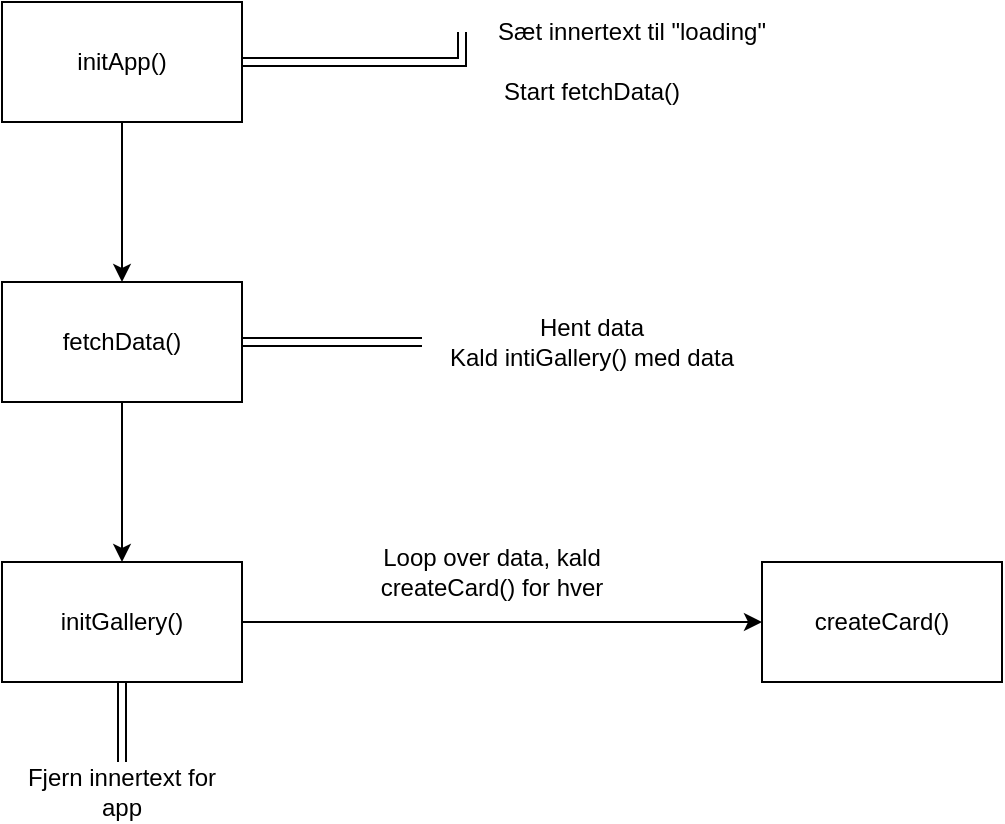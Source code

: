 <mxfile version="20.8.20" type="github">
  <diagram name="Side-1" id="KQx09Oyef7MA_3JhboBp">
    <mxGraphModel dx="1195" dy="587" grid="1" gridSize="10" guides="1" tooltips="1" connect="1" arrows="1" fold="1" page="1" pageScale="1" pageWidth="827" pageHeight="1169" math="0" shadow="0">
      <root>
        <mxCell id="0" />
        <mxCell id="1" parent="0" />
        <mxCell id="5iTLowayFXJTwSd60uX2-2" value="" style="edgeStyle=orthogonalEdgeStyle;rounded=0;orthogonalLoop=1;jettySize=auto;html=1;" edge="1" parent="1" source="TZalHIVMR8zHcpK0or4T-4" target="5iTLowayFXJTwSd60uX2-1">
          <mxGeometry relative="1" as="geometry" />
        </mxCell>
        <mxCell id="TZalHIVMR8zHcpK0or4T-4" value="initApp()" style="rounded=0;whiteSpace=wrap;html=1;glass=0;shadow=0;" parent="1" vertex="1">
          <mxGeometry x="120" y="50" width="120" height="60" as="geometry" />
        </mxCell>
        <mxCell id="5iTLowayFXJTwSd60uX2-9" value="" style="edgeStyle=orthogonalEdgeStyle;rounded=0;orthogonalLoop=1;jettySize=auto;html=1;" edge="1" parent="1" source="5iTLowayFXJTwSd60uX2-1" target="5iTLowayFXJTwSd60uX2-8">
          <mxGeometry relative="1" as="geometry" />
        </mxCell>
        <mxCell id="5iTLowayFXJTwSd60uX2-1" value="fetchData()" style="rounded=0;whiteSpace=wrap;html=1;" vertex="1" parent="1">
          <mxGeometry x="120" y="190" width="120" height="60" as="geometry" />
        </mxCell>
        <mxCell id="5iTLowayFXJTwSd60uX2-20" style="edgeStyle=orthogonalEdgeStyle;rounded=0;orthogonalLoop=1;jettySize=auto;html=1;exitX=0;exitY=0.5;exitDx=0;exitDy=0;entryX=1;entryY=0.5;entryDx=0;entryDy=0;shape=link;" edge="1" parent="1" source="5iTLowayFXJTwSd60uX2-5" target="TZalHIVMR8zHcpK0or4T-4">
          <mxGeometry relative="1" as="geometry">
            <Array as="points">
              <mxPoint x="350" y="80" />
            </Array>
          </mxGeometry>
        </mxCell>
        <mxCell id="5iTLowayFXJTwSd60uX2-5" value="Sæt innertext til &quot;loading&quot;" style="text;html=1;strokeColor=none;fillColor=none;align=center;verticalAlign=middle;whiteSpace=wrap;rounded=0;" vertex="1" parent="1">
          <mxGeometry x="350" y="50" width="170" height="30" as="geometry" />
        </mxCell>
        <mxCell id="5iTLowayFXJTwSd60uX2-6" value="Start fetchData()" style="text;html=1;strokeColor=none;fillColor=none;align=center;verticalAlign=middle;whiteSpace=wrap;rounded=0;" vertex="1" parent="1">
          <mxGeometry x="355" y="80" width="120" height="30" as="geometry" />
        </mxCell>
        <mxCell id="5iTLowayFXJTwSd60uX2-18" style="edgeStyle=orthogonalEdgeStyle;rounded=0;orthogonalLoop=1;jettySize=auto;html=1;exitX=0;exitY=0.5;exitDx=0;exitDy=0;entryX=1;entryY=0.5;entryDx=0;entryDy=0;shape=link;" edge="1" parent="1" source="5iTLowayFXJTwSd60uX2-7" target="5iTLowayFXJTwSd60uX2-1">
          <mxGeometry relative="1" as="geometry" />
        </mxCell>
        <mxCell id="5iTLowayFXJTwSd60uX2-7" value="Hent data&lt;br&gt;Kald intiGallery() med data" style="text;html=1;strokeColor=none;fillColor=none;align=center;verticalAlign=middle;whiteSpace=wrap;rounded=0;" vertex="1" parent="1">
          <mxGeometry x="330" y="205" width="170" height="30" as="geometry" />
        </mxCell>
        <mxCell id="5iTLowayFXJTwSd60uX2-17" value="" style="edgeStyle=orthogonalEdgeStyle;rounded=0;orthogonalLoop=1;jettySize=auto;html=1;" edge="1" parent="1" source="5iTLowayFXJTwSd60uX2-8" target="5iTLowayFXJTwSd60uX2-16">
          <mxGeometry relative="1" as="geometry" />
        </mxCell>
        <mxCell id="5iTLowayFXJTwSd60uX2-8" value="initGallery()" style="rounded=0;whiteSpace=wrap;html=1;" vertex="1" parent="1">
          <mxGeometry x="120" y="330" width="120" height="60" as="geometry" />
        </mxCell>
        <mxCell id="5iTLowayFXJTwSd60uX2-10" value="Loop over data, kald createCard() for hver" style="text;html=1;strokeColor=none;fillColor=none;align=center;verticalAlign=middle;whiteSpace=wrap;rounded=0;" vertex="1" parent="1">
          <mxGeometry x="280" y="320" width="170" height="30" as="geometry" />
        </mxCell>
        <mxCell id="5iTLowayFXJTwSd60uX2-21" style="edgeStyle=orthogonalEdgeStyle;shape=link;rounded=0;orthogonalLoop=1;jettySize=auto;html=1;exitX=0.5;exitY=0;exitDx=0;exitDy=0;" edge="1" parent="1" source="5iTLowayFXJTwSd60uX2-11" target="5iTLowayFXJTwSd60uX2-8">
          <mxGeometry relative="1" as="geometry" />
        </mxCell>
        <mxCell id="5iTLowayFXJTwSd60uX2-11" value="Fjern innertext for app" style="text;html=1;strokeColor=none;fillColor=none;align=center;verticalAlign=middle;whiteSpace=wrap;rounded=0;" vertex="1" parent="1">
          <mxGeometry x="130" y="430" width="100" height="30" as="geometry" />
        </mxCell>
        <mxCell id="5iTLowayFXJTwSd60uX2-16" value="createCard()" style="rounded=0;whiteSpace=wrap;html=1;" vertex="1" parent="1">
          <mxGeometry x="500" y="330" width="120" height="60" as="geometry" />
        </mxCell>
      </root>
    </mxGraphModel>
  </diagram>
</mxfile>
